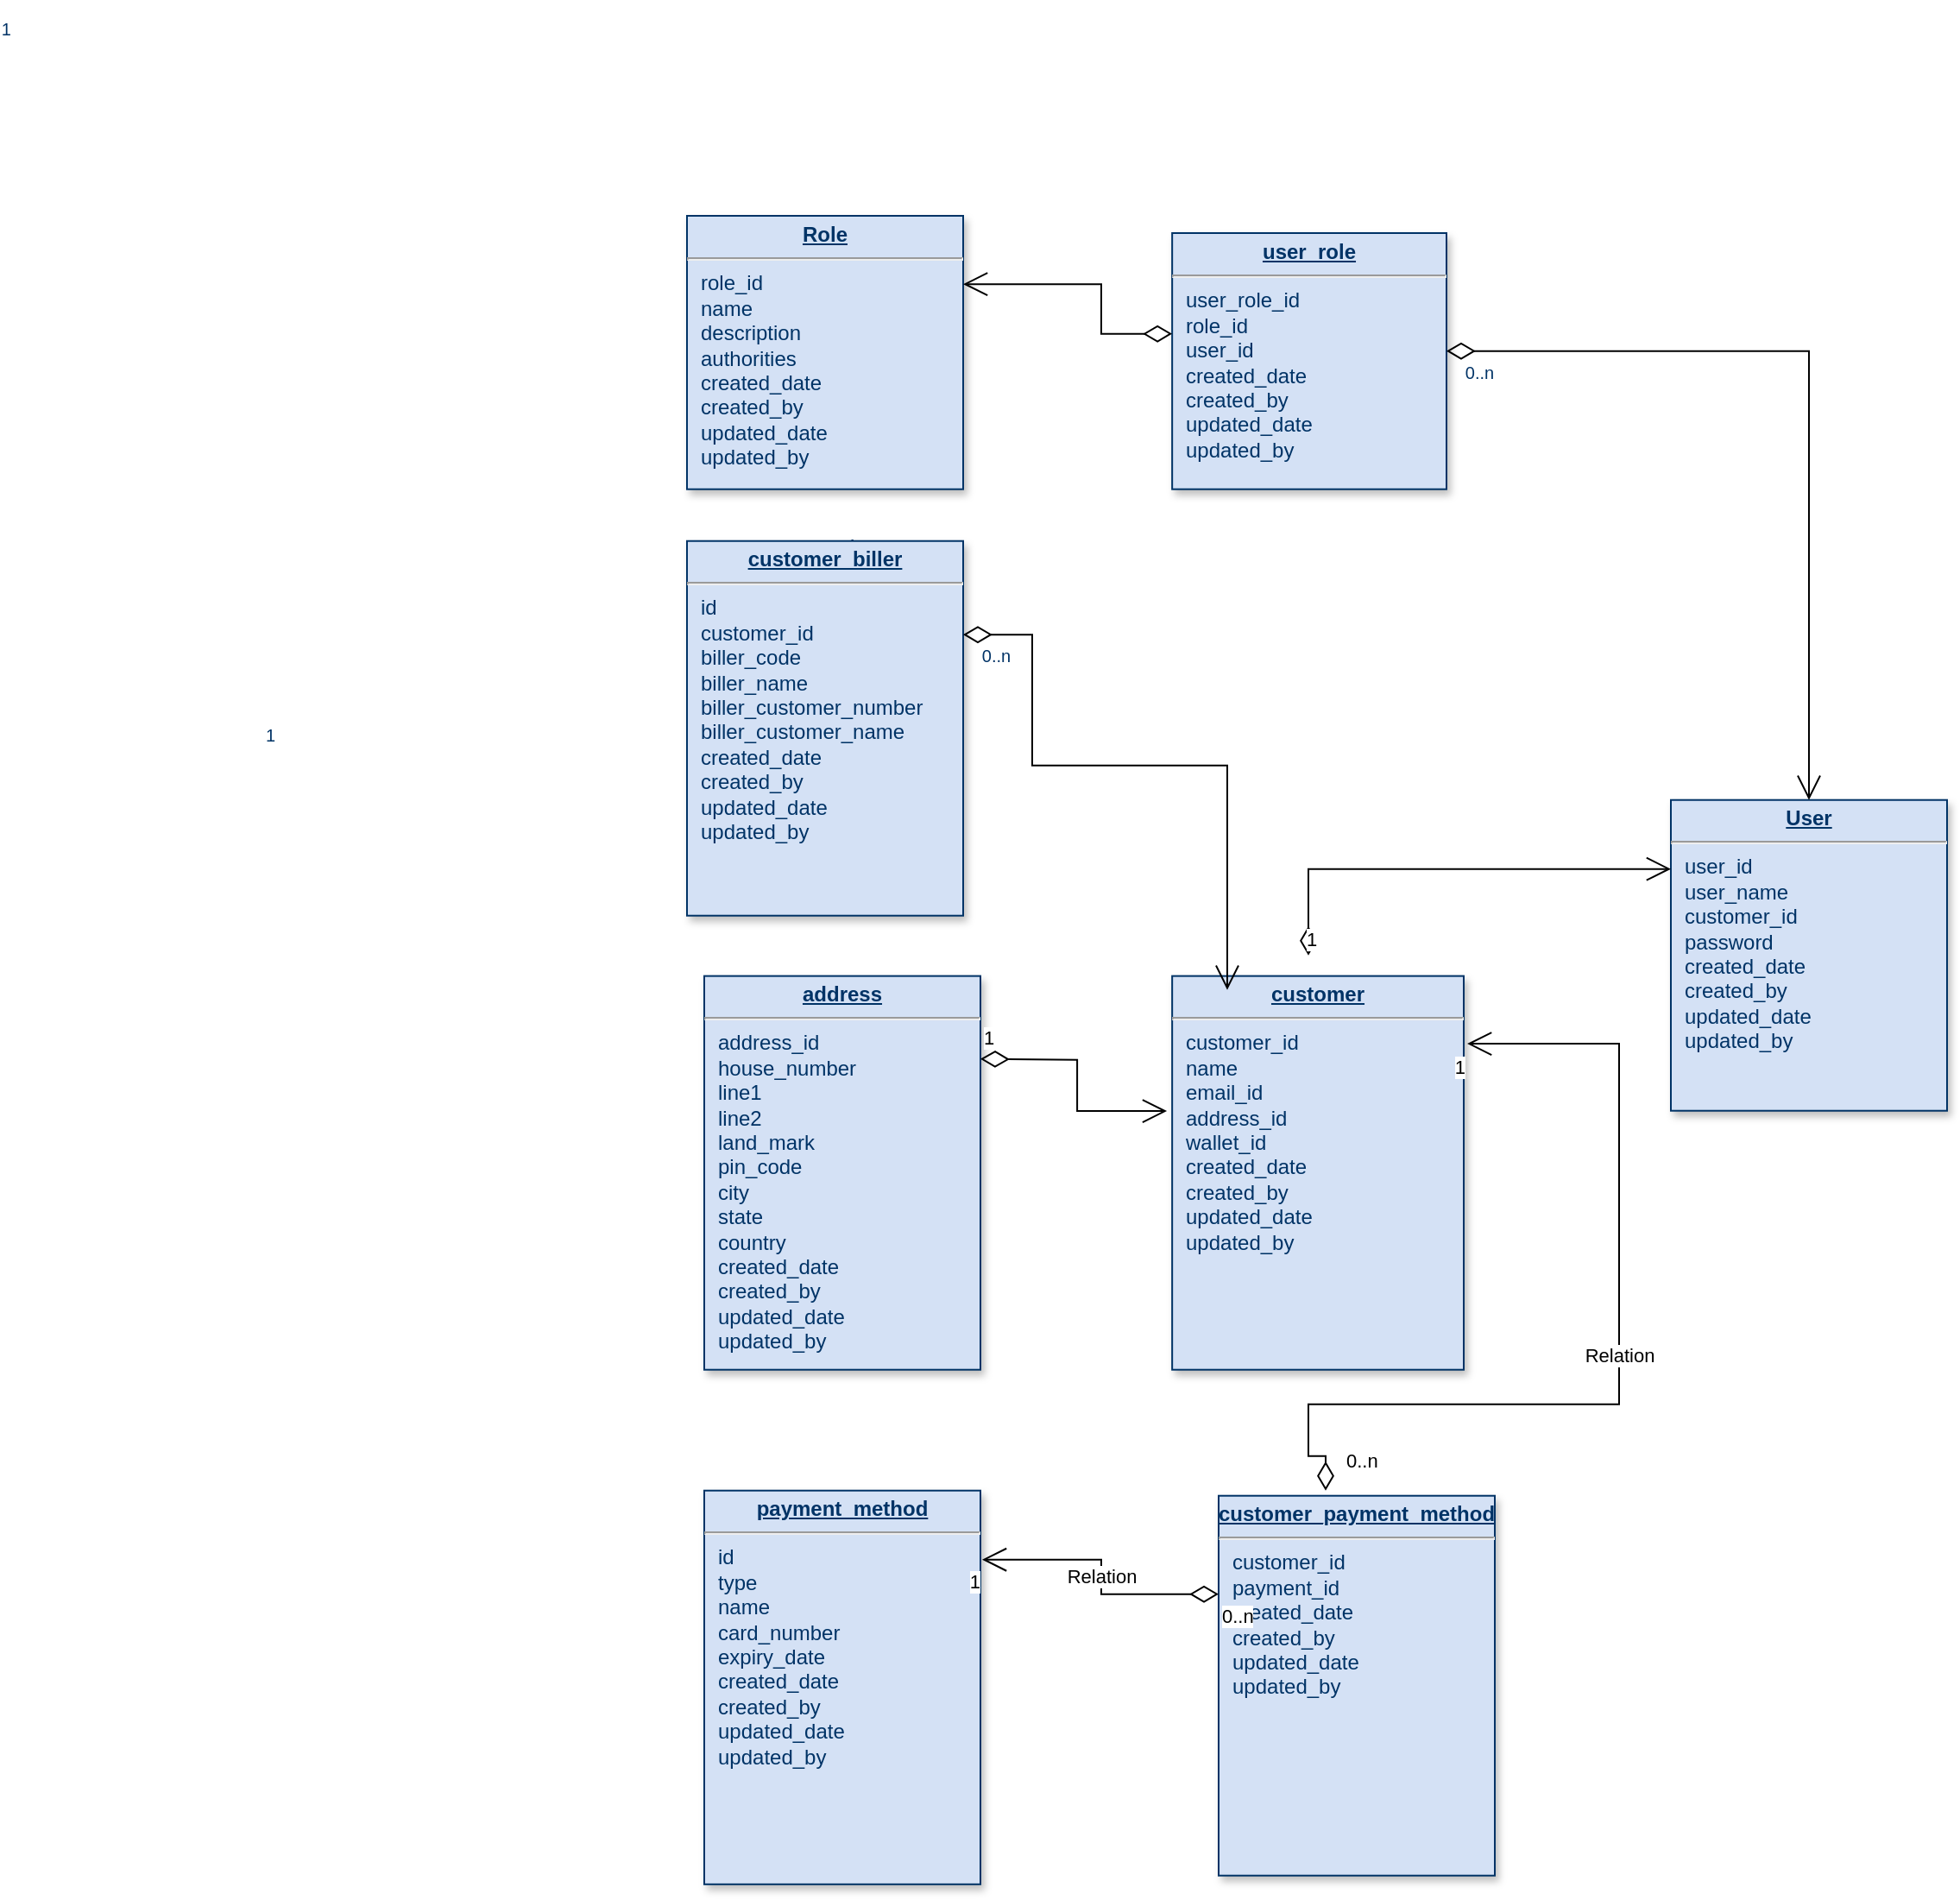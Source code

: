 <mxfile version="20.6.0" type="github">
  <diagram name="Page-1" id="efa7a0a1-bf9b-a30e-e6df-94a7791c09e9">
    <mxGraphModel dx="4358" dy="2630" grid="1" gridSize="10" guides="1" tooltips="1" connect="1" arrows="1" fold="1" page="1" pageScale="1" pageWidth="826" pageHeight="1169" background="none" math="0" shadow="0">
      <root>
        <mxCell id="0" />
        <mxCell id="1" parent="0" />
        <mxCell id="oioeVBSC4WSveV0j_dOV-146" value="" style="group" vertex="1" connectable="0" parent="1">
          <mxGeometry x="-880" y="20" width="730" height="966.4" as="geometry" />
        </mxCell>
        <mxCell id="19" value="&lt;p style=&quot;margin: 0px; margin-top: 4px; text-align: center; text-decoration: underline;&quot;&gt;&lt;strong&gt;Role&lt;/strong&gt;&lt;/p&gt;&lt;hr&gt;&lt;p style=&quot;margin: 0px; margin-left: 8px;&quot;&gt;role_id&lt;/p&gt;&lt;p style=&quot;margin: 0px; margin-left: 8px;&quot;&gt;name&lt;/p&gt;&lt;p style=&quot;margin: 0px; margin-left: 8px;&quot;&gt;description&lt;/p&gt;&lt;p style=&quot;margin: 0px; margin-left: 8px;&quot;&gt;authorities&lt;/p&gt;&lt;p style=&quot;margin: 0px 0px 0px 8px;&quot;&gt;created_date&lt;/p&gt;&lt;p style=&quot;margin: 0px 0px 0px 8px;&quot;&gt;created_by&lt;/p&gt;&lt;p style=&quot;margin: 0px 0px 0px 8px;&quot;&gt;updated_date&lt;/p&gt;&lt;p style=&quot;margin: 0px 0px 0px 8px;&quot;&gt;updated_by&lt;/p&gt;" style="verticalAlign=top;align=left;overflow=fill;fontSize=12;fontFamily=Helvetica;html=1;strokeColor=#003366;shadow=1;fillColor=#D4E1F5;fontColor=#003366" parent="oioeVBSC4WSveV0j_dOV-146" vertex="1">
          <mxGeometry width="160" height="158.36" as="geometry" />
        </mxCell>
        <mxCell id="22" value="&lt;p style=&quot;margin: 0px; margin-top: 4px; text-align: center; text-decoration: underline;&quot;&gt;&lt;strong&gt;User&lt;/strong&gt;&lt;/p&gt;&lt;hr&gt;&lt;p style=&quot;margin: 0px; margin-left: 8px;&quot;&gt;user_id&lt;/p&gt;&lt;p style=&quot;margin: 0px; margin-left: 8px;&quot;&gt;user_name&lt;/p&gt;&lt;p style=&quot;margin: 0px; margin-left: 8px;&quot;&gt;customer_id&lt;/p&gt;&lt;p style=&quot;margin: 0px; margin-left: 8px;&quot;&gt;password&lt;/p&gt;&lt;p style=&quot;margin: 0px 0px 0px 8px;&quot;&gt;created_date&lt;/p&gt;&lt;p style=&quot;margin: 0px 0px 0px 8px;&quot;&gt;created_by&lt;/p&gt;&lt;p style=&quot;margin: 0px 0px 0px 8px;&quot;&gt;updated_date&lt;/p&gt;&lt;p style=&quot;margin: 0px 0px 0px 8px;&quot;&gt;updated_by&lt;/p&gt;" style="verticalAlign=top;align=left;overflow=fill;fontSize=12;fontFamily=Helvetica;html=1;strokeColor=#003366;shadow=1;fillColor=#D4E1F5;fontColor=#003366" parent="oioeVBSC4WSveV0j_dOV-146" vertex="1">
          <mxGeometry x="570.0" y="338.36" width="160.0" height="180" as="geometry" />
        </mxCell>
        <mxCell id="23" value="&lt;p style=&quot;margin: 0px; margin-top: 4px; text-align: center; text-decoration: underline;&quot;&gt;&lt;strong&gt;user_role&lt;/strong&gt;&lt;/p&gt;&lt;hr&gt;&lt;p style=&quot;margin: 0px; margin-left: 8px;&quot;&gt;user_role_id&lt;/p&gt;&lt;p style=&quot;margin: 0px; margin-left: 8px;&quot;&gt;role_id&lt;/p&gt;&lt;p style=&quot;margin: 0px; margin-left: 8px;&quot;&gt;user_id&lt;/p&gt;&lt;p style=&quot;margin: 0px 0px 0px 8px;&quot;&gt;created_date&lt;/p&gt;&lt;p style=&quot;margin: 0px 0px 0px 8px;&quot;&gt;created_by&lt;/p&gt;&lt;p style=&quot;margin: 0px 0px 0px 8px;&quot;&gt;updated_date&lt;/p&gt;&lt;p style=&quot;margin: 0px 0px 0px 8px;&quot;&gt;updated_by&lt;/p&gt;" style="verticalAlign=top;align=left;overflow=fill;fontSize=12;fontFamily=Helvetica;html=1;strokeColor=#003366;shadow=1;fillColor=#D4E1F5;fontColor=#003366" parent="oioeVBSC4WSveV0j_dOV-146" vertex="1">
          <mxGeometry x="281.08" y="10" width="158.92" height="148.36" as="geometry" />
        </mxCell>
        <mxCell id="29" value="&lt;p style=&quot;margin: 0px; margin-top: 4px; text-align: center; text-decoration: underline;&quot;&gt;&lt;strong&gt;customer&lt;/strong&gt;&lt;/p&gt;&lt;hr&gt;&lt;p style=&quot;margin: 0px; margin-left: 8px;&quot;&gt;customer_id&lt;/p&gt;&lt;p style=&quot;margin: 0px; margin-left: 8px;&quot;&gt;name&lt;/p&gt;&lt;p style=&quot;margin: 0px; margin-left: 8px;&quot;&gt;email_id&lt;/p&gt;&lt;p style=&quot;margin: 0px; margin-left: 8px;&quot;&gt;address_id&lt;/p&gt;&lt;p style=&quot;margin: 0px; margin-left: 8px;&quot;&gt;wallet_id&lt;/p&gt;&lt;p style=&quot;margin: 0px; margin-left: 8px;&quot;&gt;created_date&lt;/p&gt;&lt;p style=&quot;margin: 0px; margin-left: 8px;&quot;&gt;created_by&lt;/p&gt;&lt;p style=&quot;margin: 0px; margin-left: 8px;&quot;&gt;updated_date&lt;/p&gt;&lt;p style=&quot;margin: 0px; margin-left: 8px;&quot;&gt;updated_by&lt;/p&gt;&lt;p style=&quot;margin: 0px; margin-left: 8px;&quot;&gt;&lt;br&gt;&lt;/p&gt;" style="verticalAlign=top;align=left;overflow=fill;fontSize=12;fontFamily=Helvetica;html=1;strokeColor=#003366;shadow=1;fillColor=#D4E1F5;fontColor=#003366" parent="oioeVBSC4WSveV0j_dOV-146" vertex="1">
          <mxGeometry x="281.08" y="440.32" width="168.92" height="228.04" as="geometry" />
        </mxCell>
        <mxCell id="45" value="" style="endArrow=open;endSize=12;startArrow=diamondThin;startSize=14;startFill=0;edgeStyle=orthogonalEdgeStyle;rounded=0" parent="oioeVBSC4WSveV0j_dOV-146" source="23" target="22" edge="1">
          <mxGeometry x="209.36" y="88.36" as="geometry">
            <mxPoint x="209.36" y="88.36" as="sourcePoint" />
            <mxPoint x="369.36" y="88.36" as="targetPoint" />
            <Array as="points">
              <mxPoint x="650" y="78.36" />
            </Array>
          </mxGeometry>
        </mxCell>
        <mxCell id="46" value="0..n" style="resizable=0;align=left;verticalAlign=top;labelBackgroundColor=#ffffff;fontSize=10;strokeColor=#003366;shadow=1;fillColor=#D4E1F5;fontColor=#003366" parent="45" connectable="0" vertex="1">
          <mxGeometry x="-1" relative="1" as="geometry">
            <mxPoint x="8.92" as="offset" />
          </mxGeometry>
        </mxCell>
        <mxCell id="47" value="1" style="resizable=0;align=right;verticalAlign=top;labelBackgroundColor=#ffffff;fontSize=10;strokeColor=#003366;shadow=1;fillColor=#D4E1F5;fontColor=#003366" parent="45" connectable="0" vertex="1">
          <mxGeometry x="1" relative="1" as="geometry">
            <mxPoint x="-550" y="-160.0" as="offset" />
          </mxGeometry>
        </mxCell>
        <mxCell id="oioeVBSC4WSveV0j_dOV-114" value="&lt;p style=&quot;margin: 0px; margin-top: 4px; text-align: center; text-decoration: underline;&quot;&gt;&lt;strong&gt;address&lt;/strong&gt;&lt;/p&gt;&lt;hr&gt;&lt;p style=&quot;margin: 0px; margin-left: 8px;&quot;&gt;address_id&lt;/p&gt;&lt;p style=&quot;margin: 0px; margin-left: 8px;&quot;&gt;house_number&lt;/p&gt;&lt;p style=&quot;margin: 0px; margin-left: 8px;&quot;&gt;line1&lt;/p&gt;&lt;p style=&quot;margin: 0px; margin-left: 8px;&quot;&gt;line2&lt;/p&gt;&lt;p style=&quot;margin: 0px; margin-left: 8px;&quot;&gt;land_mark&lt;/p&gt;&lt;p style=&quot;margin: 0px; margin-left: 8px;&quot;&gt;pin_code&lt;/p&gt;&lt;p style=&quot;margin: 0px; margin-left: 8px;&quot;&gt;city&lt;/p&gt;&lt;p style=&quot;margin: 0px; margin-left: 8px;&quot;&gt;state&lt;/p&gt;&lt;p style=&quot;margin: 0px; margin-left: 8px;&quot;&gt;country&lt;/p&gt;&lt;p style=&quot;margin: 0px 0px 0px 8px;&quot;&gt;created_date&lt;/p&gt;&lt;p style=&quot;margin: 0px 0px 0px 8px;&quot;&gt;created_by&lt;/p&gt;&lt;p style=&quot;margin: 0px 0px 0px 8px;&quot;&gt;updated_date&lt;/p&gt;&lt;p style=&quot;margin: 0px 0px 0px 8px;&quot;&gt;updated_by&lt;/p&gt;&lt;p style=&quot;margin: 0px; margin-left: 8px;&quot;&gt;&lt;br&gt;&lt;/p&gt;" style="verticalAlign=top;align=left;overflow=fill;fontSize=12;fontFamily=Helvetica;html=1;strokeColor=#003366;shadow=1;fillColor=#D4E1F5;fontColor=#003366" vertex="1" parent="oioeVBSC4WSveV0j_dOV-146">
          <mxGeometry x="10" y="440.32" width="160" height="228.04" as="geometry" />
        </mxCell>
        <mxCell id="oioeVBSC4WSveV0j_dOV-119" value="&lt;p style=&quot;margin: 0px; margin-top: 4px; text-align: center; text-decoration: underline;&quot;&gt;&lt;strong&gt;payment_method&lt;/strong&gt;&lt;/p&gt;&lt;hr&gt;&lt;p style=&quot;margin: 0px; margin-left: 8px;&quot;&gt;id&lt;/p&gt;&lt;p style=&quot;margin: 0px; margin-left: 8px;&quot;&gt;type&lt;/p&gt;&lt;p style=&quot;margin: 0px; margin-left: 8px;&quot;&gt;name&lt;/p&gt;&lt;p style=&quot;margin: 0px; margin-left: 8px;&quot;&gt;card_number&lt;/p&gt;&lt;p style=&quot;margin: 0px; margin-left: 8px;&quot;&gt;expiry_date&lt;/p&gt;&lt;p style=&quot;margin: 0px 0px 0px 8px;&quot;&gt;created_date&lt;/p&gt;&lt;p style=&quot;margin: 0px 0px 0px 8px;&quot;&gt;created_by&lt;/p&gt;&lt;p style=&quot;margin: 0px 0px 0px 8px;&quot;&gt;updated_date&lt;/p&gt;&lt;p style=&quot;margin: 0px 0px 0px 8px;&quot;&gt;updated_by&lt;/p&gt;&lt;p style=&quot;margin: 0px 0px 0px 8px;&quot;&gt;&lt;br&gt;&lt;/p&gt;&lt;p style=&quot;margin: 0px; margin-left: 8px;&quot;&gt;&lt;br&gt;&lt;/p&gt;&lt;p style=&quot;margin: 0px; margin-left: 8px;&quot;&gt;&lt;br&gt;&lt;/p&gt;" style="verticalAlign=top;align=left;overflow=fill;fontSize=12;fontFamily=Helvetica;html=1;strokeColor=#003366;shadow=1;fillColor=#D4E1F5;fontColor=#003366" vertex="1" parent="oioeVBSC4WSveV0j_dOV-146">
          <mxGeometry x="10" y="738.36" width="160" height="228.04" as="geometry" />
        </mxCell>
        <mxCell id="oioeVBSC4WSveV0j_dOV-120" value="&lt;p style=&quot;margin: 0px; margin-top: 4px; text-align: center; text-decoration: underline;&quot;&gt;&lt;strong&gt;customer_payment_method&lt;/strong&gt;&lt;/p&gt;&lt;hr&gt;&lt;p style=&quot;margin: 0px; margin-left: 8px;&quot;&gt;customer_id&lt;/p&gt;&lt;p style=&quot;margin: 0px; margin-left: 8px;&quot;&gt;payment_id&lt;/p&gt;&lt;p style=&quot;margin: 0px 0px 0px 8px;&quot;&gt;created_date&lt;/p&gt;&lt;p style=&quot;margin: 0px 0px 0px 8px;&quot;&gt;created_by&lt;/p&gt;&lt;p style=&quot;margin: 0px 0px 0px 8px;&quot;&gt;updated_date&lt;/p&gt;&lt;p style=&quot;margin: 0px 0px 0px 8px;&quot;&gt;updated_by&lt;/p&gt;&lt;p style=&quot;margin: 0px; margin-left: 8px;&quot;&gt;&lt;br&gt;&lt;/p&gt;&lt;p style=&quot;margin: 0px; margin-left: 8px;&quot;&gt;&lt;br&gt;&lt;/p&gt;&lt;p style=&quot;margin: 0px; margin-left: 8px;&quot;&gt;&lt;br&gt;&lt;/p&gt;" style="verticalAlign=top;align=left;overflow=fill;fontSize=12;fontFamily=Helvetica;html=1;strokeColor=#003366;shadow=1;fillColor=#D4E1F5;fontColor=#003366" vertex="1" parent="oioeVBSC4WSveV0j_dOV-146">
          <mxGeometry x="308" y="741.36" width="160" height="220" as="geometry" />
        </mxCell>
        <mxCell id="oioeVBSC4WSveV0j_dOV-125" value="Relation" style="endArrow=open;html=1;endSize=12;startArrow=diamondThin;startSize=14;startFill=0;edgeStyle=orthogonalEdgeStyle;rounded=0;entryX=1.012;entryY=0.172;entryDx=0;entryDy=0;entryPerimeter=0;" edge="1" parent="oioeVBSC4WSveV0j_dOV-146" target="29">
          <mxGeometry relative="1" as="geometry">
            <mxPoint x="370" y="738.36" as="sourcePoint" />
            <mxPoint x="460" y="478.36" as="targetPoint" />
            <Array as="points">
              <mxPoint x="370" y="718.36" />
              <mxPoint x="360" y="718.36" />
              <mxPoint x="360" y="688.36" />
              <mxPoint x="540" y="688.36" />
              <mxPoint x="540" y="479.36" />
            </Array>
          </mxGeometry>
        </mxCell>
        <mxCell id="oioeVBSC4WSveV0j_dOV-126" value="0..n" style="edgeLabel;resizable=0;html=1;align=left;verticalAlign=top;" connectable="0" vertex="1" parent="oioeVBSC4WSveV0j_dOV-125">
          <mxGeometry x="-1" relative="1" as="geometry">
            <mxPoint x="10" y="-30" as="offset" />
          </mxGeometry>
        </mxCell>
        <mxCell id="oioeVBSC4WSveV0j_dOV-127" value="1" style="edgeLabel;resizable=0;html=1;align=right;verticalAlign=top;" connectable="0" vertex="1" parent="oioeVBSC4WSveV0j_dOV-125">
          <mxGeometry x="1" relative="1" as="geometry" />
        </mxCell>
        <mxCell id="oioeVBSC4WSveV0j_dOV-133" value="Relation" style="endArrow=open;html=1;endSize=12;startArrow=diamondThin;startSize=14;startFill=0;edgeStyle=orthogonalEdgeStyle;rounded=0;" edge="1" parent="oioeVBSC4WSveV0j_dOV-146" source="oioeVBSC4WSveV0j_dOV-120">
          <mxGeometry relative="1" as="geometry">
            <mxPoint x="299" y="796.36" as="sourcePoint" />
            <mxPoint x="171" y="778.36" as="targetPoint" />
            <Array as="points">
              <mxPoint x="240" y="798.36" />
              <mxPoint x="240" y="778.36" />
            </Array>
          </mxGeometry>
        </mxCell>
        <mxCell id="oioeVBSC4WSveV0j_dOV-134" value="0..n" style="edgeLabel;resizable=0;html=1;align=left;verticalAlign=top;" connectable="0" vertex="1" parent="oioeVBSC4WSveV0j_dOV-133">
          <mxGeometry x="-1" relative="1" as="geometry" />
        </mxCell>
        <mxCell id="oioeVBSC4WSveV0j_dOV-135" value="1" style="edgeLabel;resizable=0;html=1;align=right;verticalAlign=top;" connectable="0" vertex="1" parent="oioeVBSC4WSveV0j_dOV-133">
          <mxGeometry x="1" relative="1" as="geometry" />
        </mxCell>
        <mxCell id="oioeVBSC4WSveV0j_dOV-136" value="1" style="endArrow=open;html=1;endSize=12;startArrow=diamondThin;startSize=14;startFill=0;edgeStyle=orthogonalEdgeStyle;align=left;verticalAlign=bottom;rounded=0;" edge="1" parent="oioeVBSC4WSveV0j_dOV-146">
          <mxGeometry x="-1" y="3" relative="1" as="geometry">
            <mxPoint x="360" y="428.36" as="sourcePoint" />
            <mxPoint x="570" y="378.36" as="targetPoint" />
            <Array as="points">
              <mxPoint x="360" y="378.36" />
            </Array>
          </mxGeometry>
        </mxCell>
        <mxCell id="oioeVBSC4WSveV0j_dOV-137" value="1" style="endArrow=open;html=1;endSize=12;startArrow=diamondThin;startSize=14;startFill=0;edgeStyle=orthogonalEdgeStyle;align=left;verticalAlign=bottom;rounded=0;entryX=-0.018;entryY=0.343;entryDx=0;entryDy=0;entryPerimeter=0;" edge="1" parent="oioeVBSC4WSveV0j_dOV-146" target="29">
          <mxGeometry x="-1" y="3" relative="1" as="geometry">
            <mxPoint x="170" y="488.36" as="sourcePoint" />
            <mxPoint x="330" y="488.36" as="targetPoint" />
          </mxGeometry>
        </mxCell>
        <mxCell id="oioeVBSC4WSveV0j_dOV-139" value="" style="endArrow=open;endSize=12;startArrow=diamondThin;startSize=14;startFill=0;edgeStyle=orthogonalEdgeStyle;rounded=0;entryX=1;entryY=0.25;entryDx=0;entryDy=0;" edge="1" parent="oioeVBSC4WSveV0j_dOV-146" target="19">
          <mxGeometry x="50.44" y="78.36" as="geometry">
            <mxPoint x="281.08" y="68.36" as="sourcePoint" />
            <mxPoint x="491.08" y="328.36" as="targetPoint" />
            <Array as="points">
              <mxPoint x="240" y="68.36" />
              <mxPoint x="240" y="39.36" />
            </Array>
          </mxGeometry>
        </mxCell>
        <mxCell id="oioeVBSC4WSveV0j_dOV-141" value="1" style="resizable=0;align=right;verticalAlign=top;labelBackgroundColor=#ffffff;fontSize=10;strokeColor=#003366;shadow=1;fillColor=#D4E1F5;fontColor=#003366" connectable="0" vertex="1" parent="oioeVBSC4WSveV0j_dOV-139">
          <mxGeometry x="1" relative="1" as="geometry">
            <mxPoint x="-550" y="-160.0" as="offset" />
          </mxGeometry>
        </mxCell>
        <mxCell id="oioeVBSC4WSveV0j_dOV-142" value="&lt;p style=&quot;margin: 0px; margin-top: 4px; text-align: center; text-decoration: underline;&quot;&gt;&lt;strong&gt;customer_biller&lt;/strong&gt;&lt;/p&gt;&lt;hr&gt;&lt;p style=&quot;margin: 0px; margin-left: 8px;&quot;&gt;id&lt;/p&gt;&lt;p style=&quot;margin: 0px; margin-left: 8px;&quot;&gt;customer_id&lt;/p&gt;&lt;p style=&quot;margin: 0px; margin-left: 8px;&quot;&gt;biller_code&lt;/p&gt;&lt;p style=&quot;margin: 0px; margin-left: 8px;&quot;&gt;&lt;span style=&quot;background-color: initial;&quot;&gt;biller_name&lt;/span&gt;&lt;/p&gt;&lt;p style=&quot;margin: 0px; margin-left: 8px;&quot;&gt;&lt;span style=&quot;background-color: initial;&quot;&gt;biller_customer_number&lt;/span&gt;&lt;/p&gt;&lt;p style=&quot;margin: 0px; margin-left: 8px;&quot;&gt;&lt;span style=&quot;background-color: initial;&quot;&gt;biller_customer_name&lt;/span&gt;&lt;/p&gt;&lt;p style=&quot;margin: 0px; margin-left: 8px;&quot;&gt;&lt;span style=&quot;background-color: initial;&quot;&gt;created_date&lt;/span&gt;&lt;br&gt;&lt;/p&gt;&lt;p style=&quot;margin: 0px 0px 0px 8px;&quot;&gt;created_by&lt;/p&gt;&lt;p style=&quot;margin: 0px 0px 0px 8px;&quot;&gt;updated_date&lt;/p&gt;&lt;p style=&quot;margin: 0px 0px 0px 8px;&quot;&gt;updated_by&lt;/p&gt;&lt;p style=&quot;margin: 0px 0px 0px 8px;&quot;&gt;&lt;br&gt;&lt;/p&gt;&lt;p style=&quot;margin: 0px; margin-left: 8px;&quot;&gt;&lt;br&gt;&lt;/p&gt;&lt;p style=&quot;margin: 0px; margin-left: 8px;&quot;&gt;&lt;br&gt;&lt;/p&gt;" style="verticalAlign=top;align=left;overflow=fill;fontSize=12;fontFamily=Helvetica;html=1;strokeColor=#003366;shadow=1;fillColor=#D4E1F5;fontColor=#003366" vertex="1" parent="oioeVBSC4WSveV0j_dOV-146">
          <mxGeometry y="188.36" width="160" height="217" as="geometry" />
        </mxCell>
        <mxCell id="oioeVBSC4WSveV0j_dOV-143" value="" style="endArrow=open;endSize=12;startArrow=diamondThin;startSize=14;startFill=0;edgeStyle=orthogonalEdgeStyle;rounded=0;exitX=1;exitY=0.25;exitDx=0;exitDy=0;" edge="1" parent="oioeVBSC4WSveV0j_dOV-146" source="oioeVBSC4WSveV0j_dOV-142">
          <mxGeometry x="-127.64" y="198.36" as="geometry">
            <mxPoint x="200" y="258.36" as="sourcePoint" />
            <mxPoint x="313" y="448.36" as="targetPoint" />
            <Array as="points">
              <mxPoint x="200" y="242.36" />
              <mxPoint x="200" y="318.36" />
              <mxPoint x="313" y="318.36" />
            </Array>
          </mxGeometry>
        </mxCell>
        <mxCell id="oioeVBSC4WSveV0j_dOV-144" value="0..n" style="resizable=0;align=left;verticalAlign=top;labelBackgroundColor=#ffffff;fontSize=10;strokeColor=#003366;shadow=1;fillColor=#D4E1F5;fontColor=#003366" connectable="0" vertex="1" parent="oioeVBSC4WSveV0j_dOV-143">
          <mxGeometry x="-1" relative="1" as="geometry">
            <mxPoint x="8.92" as="offset" />
          </mxGeometry>
        </mxCell>
        <mxCell id="oioeVBSC4WSveV0j_dOV-145" value="1" style="resizable=0;align=right;verticalAlign=top;labelBackgroundColor=#ffffff;fontSize=10;strokeColor=#003366;shadow=1;fillColor=#D4E1F5;fontColor=#003366" connectable="0" vertex="1" parent="oioeVBSC4WSveV0j_dOV-143">
          <mxGeometry x="1" relative="1" as="geometry">
            <mxPoint x="-550" y="-160.0" as="offset" />
          </mxGeometry>
        </mxCell>
      </root>
    </mxGraphModel>
  </diagram>
</mxfile>
